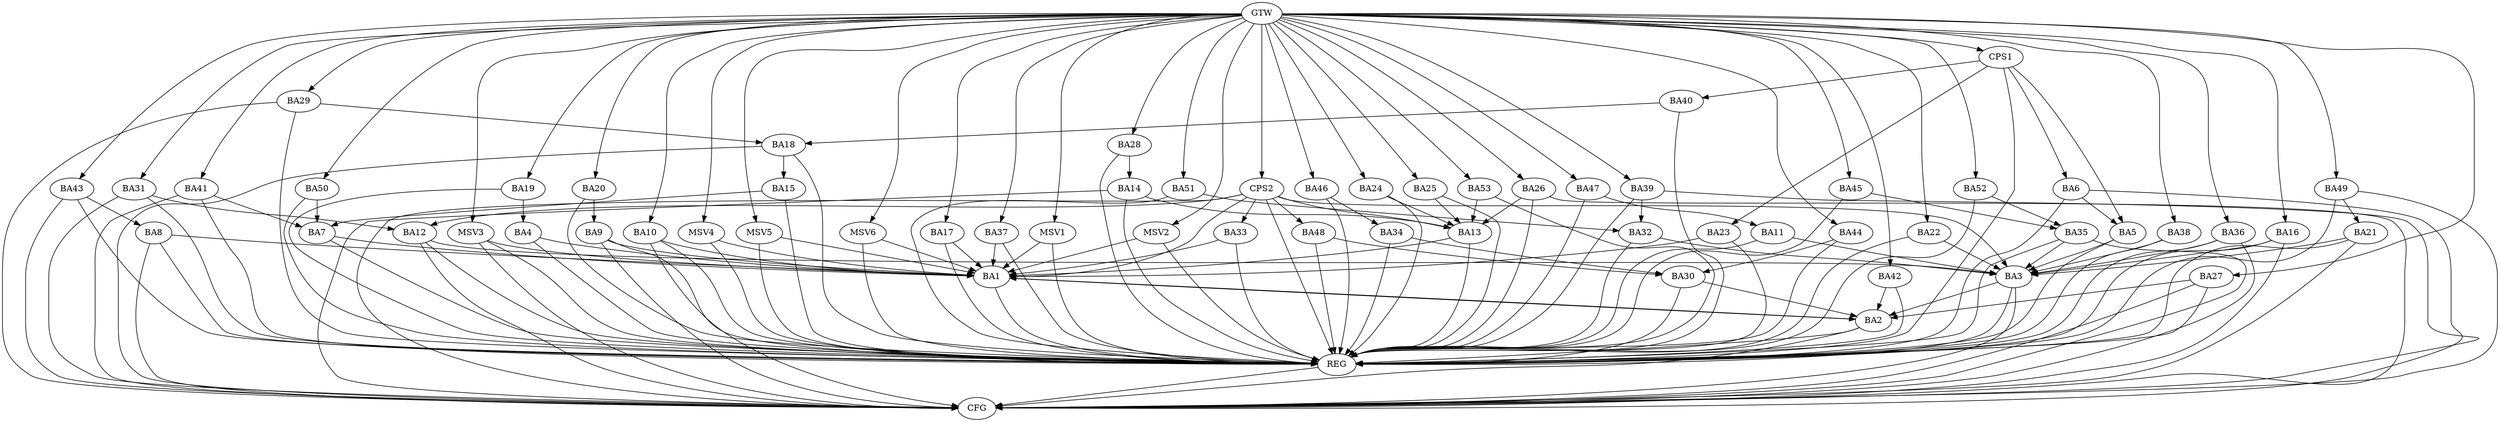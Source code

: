 strict digraph G {
  BA1 [ label="BA1" ];
  BA2 [ label="BA2" ];
  BA3 [ label="BA3" ];
  BA4 [ label="BA4" ];
  BA5 [ label="BA5" ];
  BA6 [ label="BA6" ];
  BA7 [ label="BA7" ];
  BA8 [ label="BA8" ];
  BA9 [ label="BA9" ];
  BA10 [ label="BA10" ];
  BA11 [ label="BA11" ];
  BA12 [ label="BA12" ];
  BA13 [ label="BA13" ];
  BA14 [ label="BA14" ];
  BA15 [ label="BA15" ];
  BA16 [ label="BA16" ];
  BA17 [ label="BA17" ];
  BA18 [ label="BA18" ];
  BA19 [ label="BA19" ];
  BA20 [ label="BA20" ];
  BA21 [ label="BA21" ];
  BA22 [ label="BA22" ];
  BA23 [ label="BA23" ];
  BA24 [ label="BA24" ];
  BA25 [ label="BA25" ];
  BA26 [ label="BA26" ];
  BA27 [ label="BA27" ];
  BA28 [ label="BA28" ];
  BA29 [ label="BA29" ];
  BA30 [ label="BA30" ];
  BA31 [ label="BA31" ];
  BA32 [ label="BA32" ];
  BA33 [ label="BA33" ];
  BA34 [ label="BA34" ];
  BA35 [ label="BA35" ];
  BA36 [ label="BA36" ];
  BA37 [ label="BA37" ];
  BA38 [ label="BA38" ];
  BA39 [ label="BA39" ];
  BA40 [ label="BA40" ];
  BA41 [ label="BA41" ];
  BA42 [ label="BA42" ];
  BA43 [ label="BA43" ];
  BA44 [ label="BA44" ];
  BA45 [ label="BA45" ];
  BA46 [ label="BA46" ];
  BA47 [ label="BA47" ];
  BA48 [ label="BA48" ];
  BA49 [ label="BA49" ];
  BA50 [ label="BA50" ];
  BA51 [ label="BA51" ];
  BA52 [ label="BA52" ];
  BA53 [ label="BA53" ];
  CPS1 [ label="CPS1" ];
  CPS2 [ label="CPS2" ];
  GTW [ label="GTW" ];
  REG [ label="REG" ];
  CFG [ label="CFG" ];
  MSV1 [ label="MSV1" ];
  MSV2 [ label="MSV2" ];
  MSV3 [ label="MSV3" ];
  MSV4 [ label="MSV4" ];
  MSV5 [ label="MSV5" ];
  MSV6 [ label="MSV6" ];
  BA1 -> BA2;
  BA2 -> BA1;
  BA3 -> BA2;
  BA4 -> BA1;
  BA5 -> BA3;
  BA6 -> BA5;
  BA7 -> BA1;
  BA8 -> BA1;
  BA9 -> BA1;
  BA10 -> BA1;
  BA11 -> BA3;
  BA12 -> BA3;
  BA13 -> BA1;
  BA14 -> BA13;
  BA15 -> BA7;
  BA16 -> BA3;
  BA17 -> BA1;
  BA18 -> BA15;
  BA19 -> BA4;
  BA20 -> BA9;
  BA21 -> BA3;
  BA22 -> BA3;
  BA23 -> BA1;
  BA24 -> BA13;
  BA25 -> BA13;
  BA26 -> BA13;
  BA27 -> BA2;
  BA28 -> BA14;
  BA29 -> BA18;
  BA30 -> BA2;
  BA31 -> BA12;
  BA32 -> BA3;
  BA33 -> BA1;
  BA34 -> BA30;
  BA35 -> BA3;
  BA36 -> BA3;
  BA37 -> BA1;
  BA38 -> BA3;
  BA39 -> BA32;
  BA40 -> BA18;
  BA41 -> BA7;
  BA42 -> BA2;
  BA43 -> BA8;
  BA44 -> BA30;
  BA45 -> BA35;
  BA46 -> BA34;
  BA47 -> BA11;
  BA48 -> BA30;
  BA49 -> BA21;
  BA50 -> BA7;
  BA51 -> BA32;
  BA52 -> BA35;
  BA53 -> BA13;
  CPS1 -> BA40;
  CPS1 -> BA6;
  CPS1 -> BA5;
  CPS1 -> BA23;
  CPS2 -> BA1;
  CPS2 -> BA3;
  CPS2 -> BA12;
  CPS2 -> BA48;
  CPS2 -> BA33;
  CPS2 -> BA13;
  GTW -> BA10;
  GTW -> BA16;
  GTW -> BA17;
  GTW -> BA19;
  GTW -> BA20;
  GTW -> BA22;
  GTW -> BA24;
  GTW -> BA25;
  GTW -> BA26;
  GTW -> BA27;
  GTW -> BA28;
  GTW -> BA29;
  GTW -> BA31;
  GTW -> BA36;
  GTW -> BA37;
  GTW -> BA38;
  GTW -> BA39;
  GTW -> BA41;
  GTW -> BA42;
  GTW -> BA43;
  GTW -> BA44;
  GTW -> BA45;
  GTW -> BA46;
  GTW -> BA47;
  GTW -> BA49;
  GTW -> BA50;
  GTW -> BA51;
  GTW -> BA52;
  GTW -> BA53;
  GTW -> CPS1;
  GTW -> CPS2;
  BA1 -> REG;
  BA2 -> REG;
  BA3 -> REG;
  BA4 -> REG;
  BA5 -> REG;
  BA6 -> REG;
  BA7 -> REG;
  BA8 -> REG;
  BA9 -> REG;
  BA10 -> REG;
  BA11 -> REG;
  BA12 -> REG;
  BA13 -> REG;
  BA14 -> REG;
  BA15 -> REG;
  BA16 -> REG;
  BA17 -> REG;
  BA18 -> REG;
  BA19 -> REG;
  BA20 -> REG;
  BA21 -> REG;
  BA22 -> REG;
  BA23 -> REG;
  BA24 -> REG;
  BA25 -> REG;
  BA26 -> REG;
  BA27 -> REG;
  BA28 -> REG;
  BA29 -> REG;
  BA30 -> REG;
  BA31 -> REG;
  BA32 -> REG;
  BA33 -> REG;
  BA34 -> REG;
  BA35 -> REG;
  BA36 -> REG;
  BA37 -> REG;
  BA38 -> REG;
  BA39 -> REG;
  BA40 -> REG;
  BA41 -> REG;
  BA42 -> REG;
  BA43 -> REG;
  BA44 -> REG;
  BA45 -> REG;
  BA46 -> REG;
  BA47 -> REG;
  BA48 -> REG;
  BA49 -> REG;
  BA50 -> REG;
  BA51 -> REG;
  BA52 -> REG;
  BA53 -> REG;
  CPS1 -> REG;
  CPS2 -> REG;
  BA9 -> CFG;
  BA8 -> CFG;
  BA39 -> CFG;
  BA10 -> CFG;
  BA31 -> CFG;
  BA41 -> CFG;
  BA29 -> CFG;
  BA6 -> CFG;
  BA21 -> CFG;
  BA16 -> CFG;
  CPS2 -> CFG;
  BA2 -> CFG;
  BA49 -> CFG;
  BA36 -> CFG;
  BA43 -> CFG;
  BA26 -> CFG;
  BA3 -> CFG;
  BA14 -> CFG;
  BA12 -> CFG;
  BA27 -> CFG;
  BA18 -> CFG;
  BA35 -> CFG;
  REG -> CFG;
  MSV1 -> BA1;
  MSV2 -> BA1;
  MSV3 -> BA1;
  MSV4 -> BA1;
  MSV5 -> BA1;
  MSV6 -> BA1;
  GTW -> MSV1;
  MSV1 -> REG;
  GTW -> MSV2;
  MSV2 -> REG;
  GTW -> MSV3;
  MSV3 -> REG;
  MSV3 -> CFG;
  GTW -> MSV4;
  MSV4 -> REG;
  GTW -> MSV5;
  MSV5 -> REG;
  GTW -> MSV6;
  MSV6 -> REG;
}

